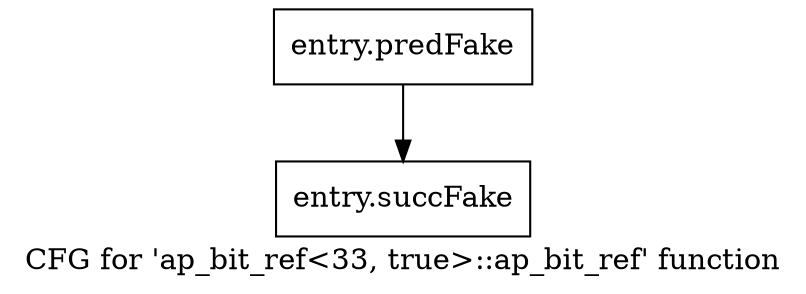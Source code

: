 digraph "CFG for 'ap_bit_ref\<33, true\>::ap_bit_ref' function" {
	label="CFG for 'ap_bit_ref\<33, true\>::ap_bit_ref' function";

	Node0x59ff740 [shape=record,filename="",linenumber="",label="{entry.predFake}"];
	Node0x59ff740 -> Node0x5adfa30[ callList="" memoryops="" filename="/home/omerfaruk/tools/Xilinx/Vitis_HLS/2023.2/include/etc/ap_int_ref.h" execusionnum="2"];
	Node0x5adfa30 [shape=record,filename="/home/omerfaruk/tools/Xilinx/Vitis_HLS/2023.2/include/etc/ap_int_ref.h",linenumber="774",label="{entry.succFake}"];
}
